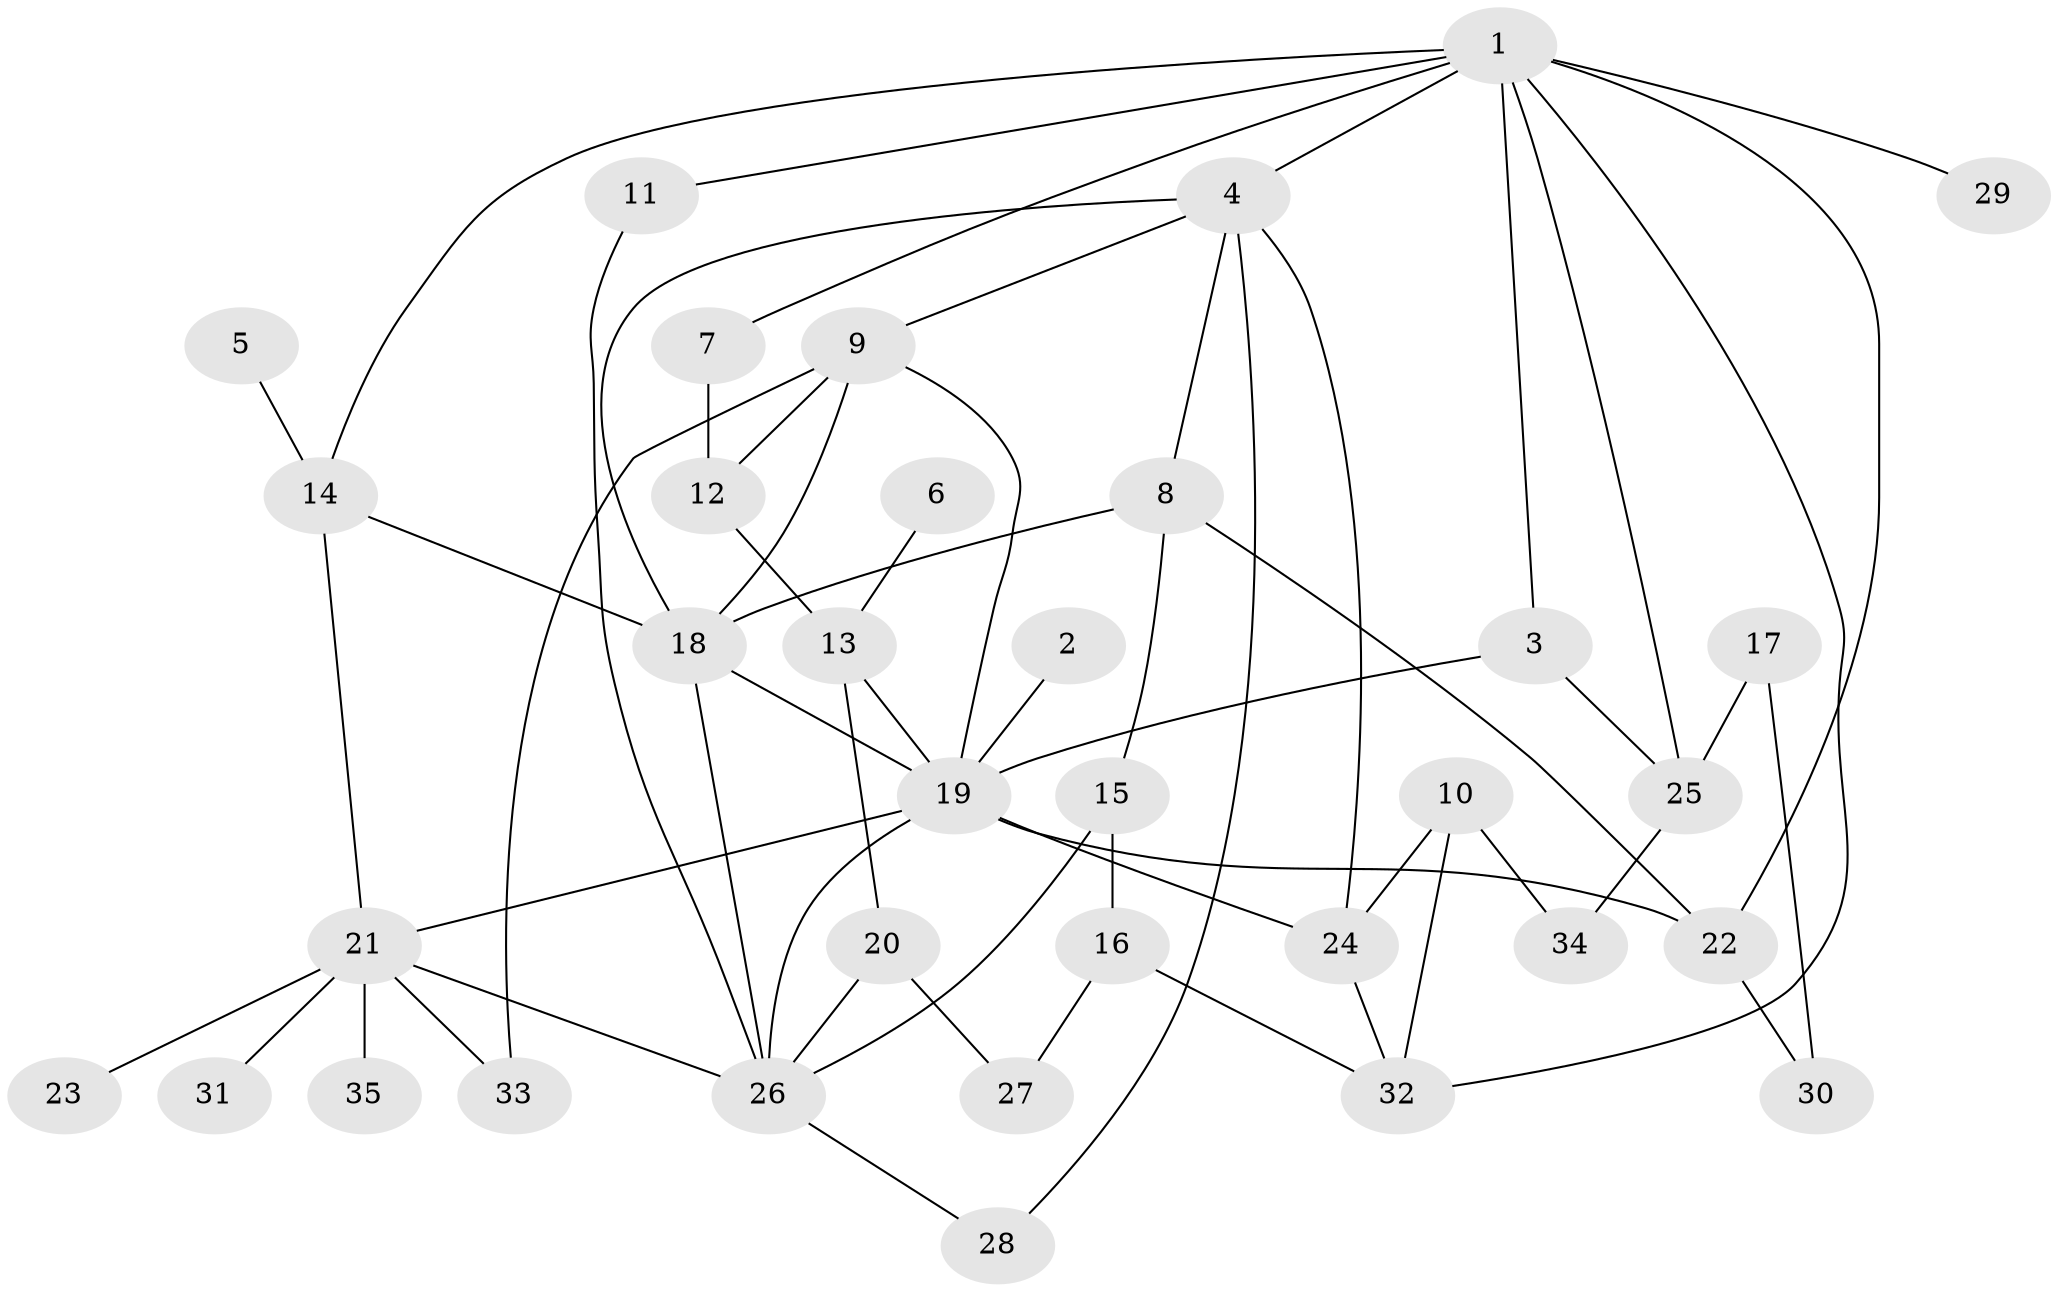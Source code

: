 // original degree distribution, {4: 0.17142857142857143, 7: 0.014285714285714285, 5: 0.07142857142857142, 8: 0.014285714285714285, 1: 0.2857142857142857, 3: 0.17142857142857143, 6: 0.04285714285714286, 2: 0.22857142857142856}
// Generated by graph-tools (version 1.1) at 2025/49/03/09/25 03:49:23]
// undirected, 35 vertices, 59 edges
graph export_dot {
graph [start="1"]
  node [color=gray90,style=filled];
  1;
  2;
  3;
  4;
  5;
  6;
  7;
  8;
  9;
  10;
  11;
  12;
  13;
  14;
  15;
  16;
  17;
  18;
  19;
  20;
  21;
  22;
  23;
  24;
  25;
  26;
  27;
  28;
  29;
  30;
  31;
  32;
  33;
  34;
  35;
  1 -- 3 [weight=1.0];
  1 -- 4 [weight=1.0];
  1 -- 7 [weight=1.0];
  1 -- 11 [weight=1.0];
  1 -- 14 [weight=1.0];
  1 -- 22 [weight=1.0];
  1 -- 25 [weight=1.0];
  1 -- 29 [weight=1.0];
  1 -- 32 [weight=1.0];
  2 -- 19 [weight=1.0];
  3 -- 19 [weight=1.0];
  3 -- 25 [weight=1.0];
  4 -- 8 [weight=1.0];
  4 -- 9 [weight=1.0];
  4 -- 18 [weight=1.0];
  4 -- 24 [weight=1.0];
  4 -- 28 [weight=1.0];
  5 -- 14 [weight=1.0];
  6 -- 13 [weight=1.0];
  7 -- 12 [weight=1.0];
  8 -- 15 [weight=1.0];
  8 -- 18 [weight=1.0];
  8 -- 22 [weight=1.0];
  9 -- 12 [weight=1.0];
  9 -- 18 [weight=1.0];
  9 -- 19 [weight=1.0];
  9 -- 33 [weight=1.0];
  10 -- 24 [weight=1.0];
  10 -- 32 [weight=1.0];
  10 -- 34 [weight=1.0];
  11 -- 26 [weight=1.0];
  12 -- 13 [weight=1.0];
  13 -- 19 [weight=1.0];
  13 -- 20 [weight=1.0];
  14 -- 18 [weight=1.0];
  14 -- 21 [weight=1.0];
  15 -- 16 [weight=1.0];
  15 -- 26 [weight=1.0];
  16 -- 27 [weight=1.0];
  16 -- 32 [weight=1.0];
  17 -- 25 [weight=1.0];
  17 -- 30 [weight=1.0];
  18 -- 19 [weight=1.0];
  18 -- 26 [weight=1.0];
  19 -- 21 [weight=1.0];
  19 -- 22 [weight=2.0];
  19 -- 24 [weight=1.0];
  19 -- 26 [weight=2.0];
  20 -- 26 [weight=2.0];
  20 -- 27 [weight=1.0];
  21 -- 23 [weight=1.0];
  21 -- 26 [weight=1.0];
  21 -- 31 [weight=1.0];
  21 -- 33 [weight=1.0];
  21 -- 35 [weight=1.0];
  22 -- 30 [weight=1.0];
  24 -- 32 [weight=1.0];
  25 -- 34 [weight=1.0];
  26 -- 28 [weight=1.0];
}
